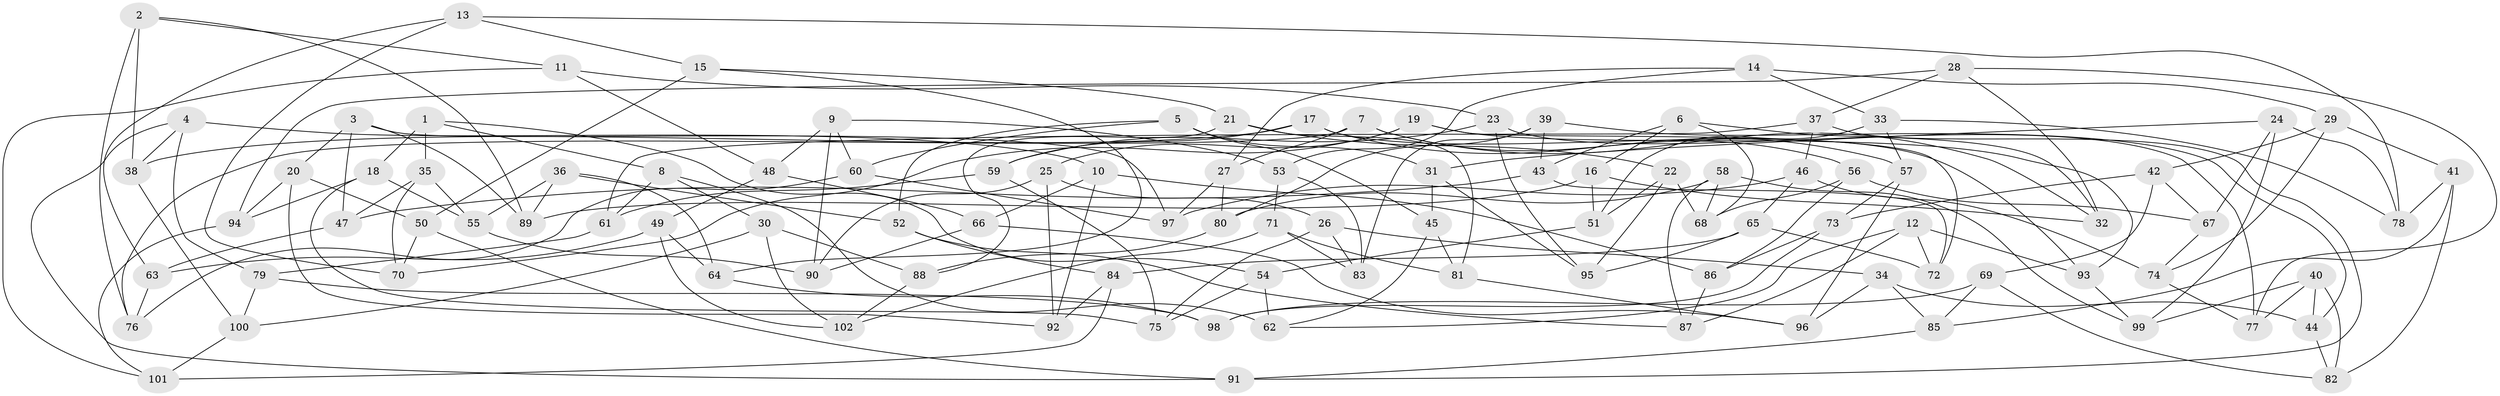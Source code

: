 // coarse degree distribution, {6: 0.5238095238095238, 5: 0.09523809523809523, 4: 0.3492063492063492, 3: 0.031746031746031744}
// Generated by graph-tools (version 1.1) at 2025/24/03/03/25 07:24:30]
// undirected, 102 vertices, 204 edges
graph export_dot {
graph [start="1"]
  node [color=gray90,style=filled];
  1;
  2;
  3;
  4;
  5;
  6;
  7;
  8;
  9;
  10;
  11;
  12;
  13;
  14;
  15;
  16;
  17;
  18;
  19;
  20;
  21;
  22;
  23;
  24;
  25;
  26;
  27;
  28;
  29;
  30;
  31;
  32;
  33;
  34;
  35;
  36;
  37;
  38;
  39;
  40;
  41;
  42;
  43;
  44;
  45;
  46;
  47;
  48;
  49;
  50;
  51;
  52;
  53;
  54;
  55;
  56;
  57;
  58;
  59;
  60;
  61;
  62;
  63;
  64;
  65;
  66;
  67;
  68;
  69;
  70;
  71;
  72;
  73;
  74;
  75;
  76;
  77;
  78;
  79;
  80;
  81;
  82;
  83;
  84;
  85;
  86;
  87;
  88;
  89;
  90;
  91;
  92;
  93;
  94;
  95;
  96;
  97;
  98;
  99;
  100;
  101;
  102;
  1 -- 18;
  1 -- 54;
  1 -- 8;
  1 -- 35;
  2 -- 38;
  2 -- 11;
  2 -- 76;
  2 -- 89;
  3 -- 89;
  3 -- 97;
  3 -- 20;
  3 -- 47;
  4 -- 79;
  4 -- 38;
  4 -- 91;
  4 -- 10;
  5 -- 60;
  5 -- 45;
  5 -- 52;
  5 -- 31;
  6 -- 43;
  6 -- 32;
  6 -- 16;
  6 -- 68;
  7 -- 27;
  7 -- 56;
  7 -- 32;
  7 -- 76;
  8 -- 30;
  8 -- 62;
  8 -- 61;
  9 -- 90;
  9 -- 48;
  9 -- 53;
  9 -- 60;
  10 -- 86;
  10 -- 92;
  10 -- 66;
  11 -- 23;
  11 -- 101;
  11 -- 48;
  12 -- 62;
  12 -- 87;
  12 -- 72;
  12 -- 93;
  13 -- 63;
  13 -- 15;
  13 -- 78;
  13 -- 70;
  14 -- 53;
  14 -- 27;
  14 -- 33;
  14 -- 29;
  15 -- 64;
  15 -- 21;
  15 -- 50;
  16 -- 32;
  16 -- 51;
  16 -- 89;
  17 -- 57;
  17 -- 38;
  17 -- 59;
  17 -- 93;
  18 -- 75;
  18 -- 55;
  18 -- 94;
  19 -- 72;
  19 -- 93;
  19 -- 25;
  19 -- 70;
  20 -- 92;
  20 -- 94;
  20 -- 50;
  21 -- 88;
  21 -- 81;
  21 -- 22;
  22 -- 68;
  22 -- 51;
  22 -- 95;
  23 -- 77;
  23 -- 59;
  23 -- 95;
  24 -- 67;
  24 -- 99;
  24 -- 31;
  24 -- 78;
  25 -- 92;
  25 -- 26;
  25 -- 90;
  26 -- 83;
  26 -- 34;
  26 -- 75;
  27 -- 97;
  27 -- 80;
  28 -- 77;
  28 -- 32;
  28 -- 37;
  28 -- 94;
  29 -- 42;
  29 -- 74;
  29 -- 41;
  30 -- 102;
  30 -- 100;
  30 -- 88;
  31 -- 95;
  31 -- 45;
  33 -- 78;
  33 -- 57;
  33 -- 51;
  34 -- 44;
  34 -- 96;
  34 -- 85;
  35 -- 70;
  35 -- 55;
  35 -- 47;
  36 -- 89;
  36 -- 55;
  36 -- 64;
  36 -- 52;
  37 -- 91;
  37 -- 46;
  37 -- 61;
  38 -- 100;
  39 -- 44;
  39 -- 43;
  39 -- 83;
  39 -- 80;
  40 -- 82;
  40 -- 77;
  40 -- 99;
  40 -- 44;
  41 -- 82;
  41 -- 85;
  41 -- 78;
  42 -- 67;
  42 -- 73;
  42 -- 69;
  43 -- 72;
  43 -- 47;
  44 -- 82;
  45 -- 62;
  45 -- 81;
  46 -- 97;
  46 -- 65;
  46 -- 74;
  47 -- 63;
  48 -- 66;
  48 -- 49;
  49 -- 102;
  49 -- 63;
  49 -- 64;
  50 -- 70;
  50 -- 91;
  51 -- 54;
  52 -- 87;
  52 -- 84;
  53 -- 71;
  53 -- 83;
  54 -- 75;
  54 -- 62;
  55 -- 90;
  56 -- 67;
  56 -- 68;
  56 -- 86;
  57 -- 96;
  57 -- 73;
  58 -- 68;
  58 -- 99;
  58 -- 80;
  58 -- 87;
  59 -- 61;
  59 -- 75;
  60 -- 76;
  60 -- 97;
  61 -- 79;
  63 -- 76;
  64 -- 98;
  65 -- 72;
  65 -- 95;
  65 -- 84;
  66 -- 90;
  66 -- 96;
  67 -- 74;
  69 -- 85;
  69 -- 82;
  69 -- 98;
  71 -- 81;
  71 -- 83;
  71 -- 102;
  73 -- 98;
  73 -- 86;
  74 -- 77;
  79 -- 100;
  79 -- 98;
  80 -- 88;
  81 -- 96;
  84 -- 101;
  84 -- 92;
  85 -- 91;
  86 -- 87;
  88 -- 102;
  93 -- 99;
  94 -- 101;
  100 -- 101;
}
